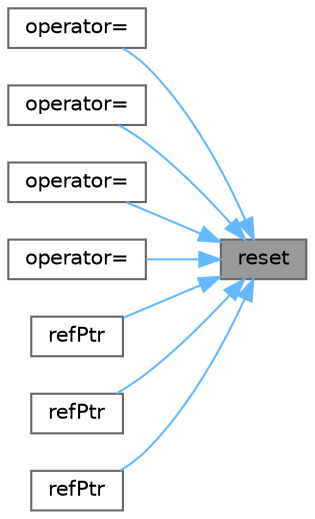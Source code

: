 digraph "reset"
{
 // LATEX_PDF_SIZE
  bgcolor="transparent";
  edge [fontname=Helvetica,fontsize=10,labelfontname=Helvetica,labelfontsize=10];
  node [fontname=Helvetica,fontsize=10,shape=box,height=0.2,width=0.4];
  rankdir="RL";
  Node1 [id="Node000001",label="reset",height=0.2,width=0.4,color="gray40", fillcolor="grey60", style="filled", fontcolor="black",tooltip=" "];
  Node1 -> Node2 [id="edge1_Node000001_Node000002",dir="back",color="steelblue1",style="solid",tooltip=" "];
  Node2 [id="Node000002",label="operator=",height=0.2,width=0.4,color="grey40", fillcolor="white", style="filled",URL="$classFoam_1_1refPtr.html#ae44e93f78f7378f3a18c6ab056705af4",tooltip=" "];
  Node1 -> Node3 [id="edge2_Node000001_Node000003",dir="back",color="steelblue1",style="solid",tooltip=" "];
  Node3 [id="Node000003",label="operator=",height=0.2,width=0.4,color="grey40", fillcolor="white", style="filled",URL="$classFoam_1_1refPtr.html#a7900493f10dfc36f78e90223402e4f22",tooltip=" "];
  Node1 -> Node4 [id="edge3_Node000001_Node000004",dir="back",color="steelblue1",style="solid",tooltip=" "];
  Node4 [id="Node000004",label="operator=",height=0.2,width=0.4,color="grey40", fillcolor="white", style="filled",URL="$classFoam_1_1refPtr.html#a01822b50646d756e021637f5ddde60f7",tooltip=" "];
  Node1 -> Node5 [id="edge4_Node000001_Node000005",dir="back",color="steelblue1",style="solid",tooltip=" "];
  Node5 [id="Node000005",label="operator=",height=0.2,width=0.4,color="grey40", fillcolor="white", style="filled",URL="$classFoam_1_1refPtr.html#a1e252539ba5a6454f9d7182fd70ccb50",tooltip=" "];
  Node1 -> Node6 [id="edge5_Node000001_Node000006",dir="back",color="steelblue1",style="solid",tooltip=" "];
  Node6 [id="Node000006",label="refPtr",height=0.2,width=0.4,color="grey40", fillcolor="white", style="filled",URL="$classFoam_1_1refPtr.html#a4f59327f339d89442ef5c9e533afeb74",tooltip=" "];
  Node1 -> Node7 [id="edge6_Node000001_Node000007",dir="back",color="steelblue1",style="solid",tooltip=" "];
  Node7 [id="Node000007",label="refPtr",height=0.2,width=0.4,color="grey40", fillcolor="white", style="filled",URL="$classFoam_1_1refPtr.html#a35445a5d7a5d21b9325aae3f6e89e729",tooltip=" "];
  Node1 -> Node8 [id="edge7_Node000001_Node000008",dir="back",color="steelblue1",style="solid",tooltip=" "];
  Node8 [id="Node000008",label="refPtr",height=0.2,width=0.4,color="grey40", fillcolor="white", style="filled",URL="$classFoam_1_1refPtr.html#a00b758c5cecc1a08e3997c4e560ab731",tooltip=" "];
}
